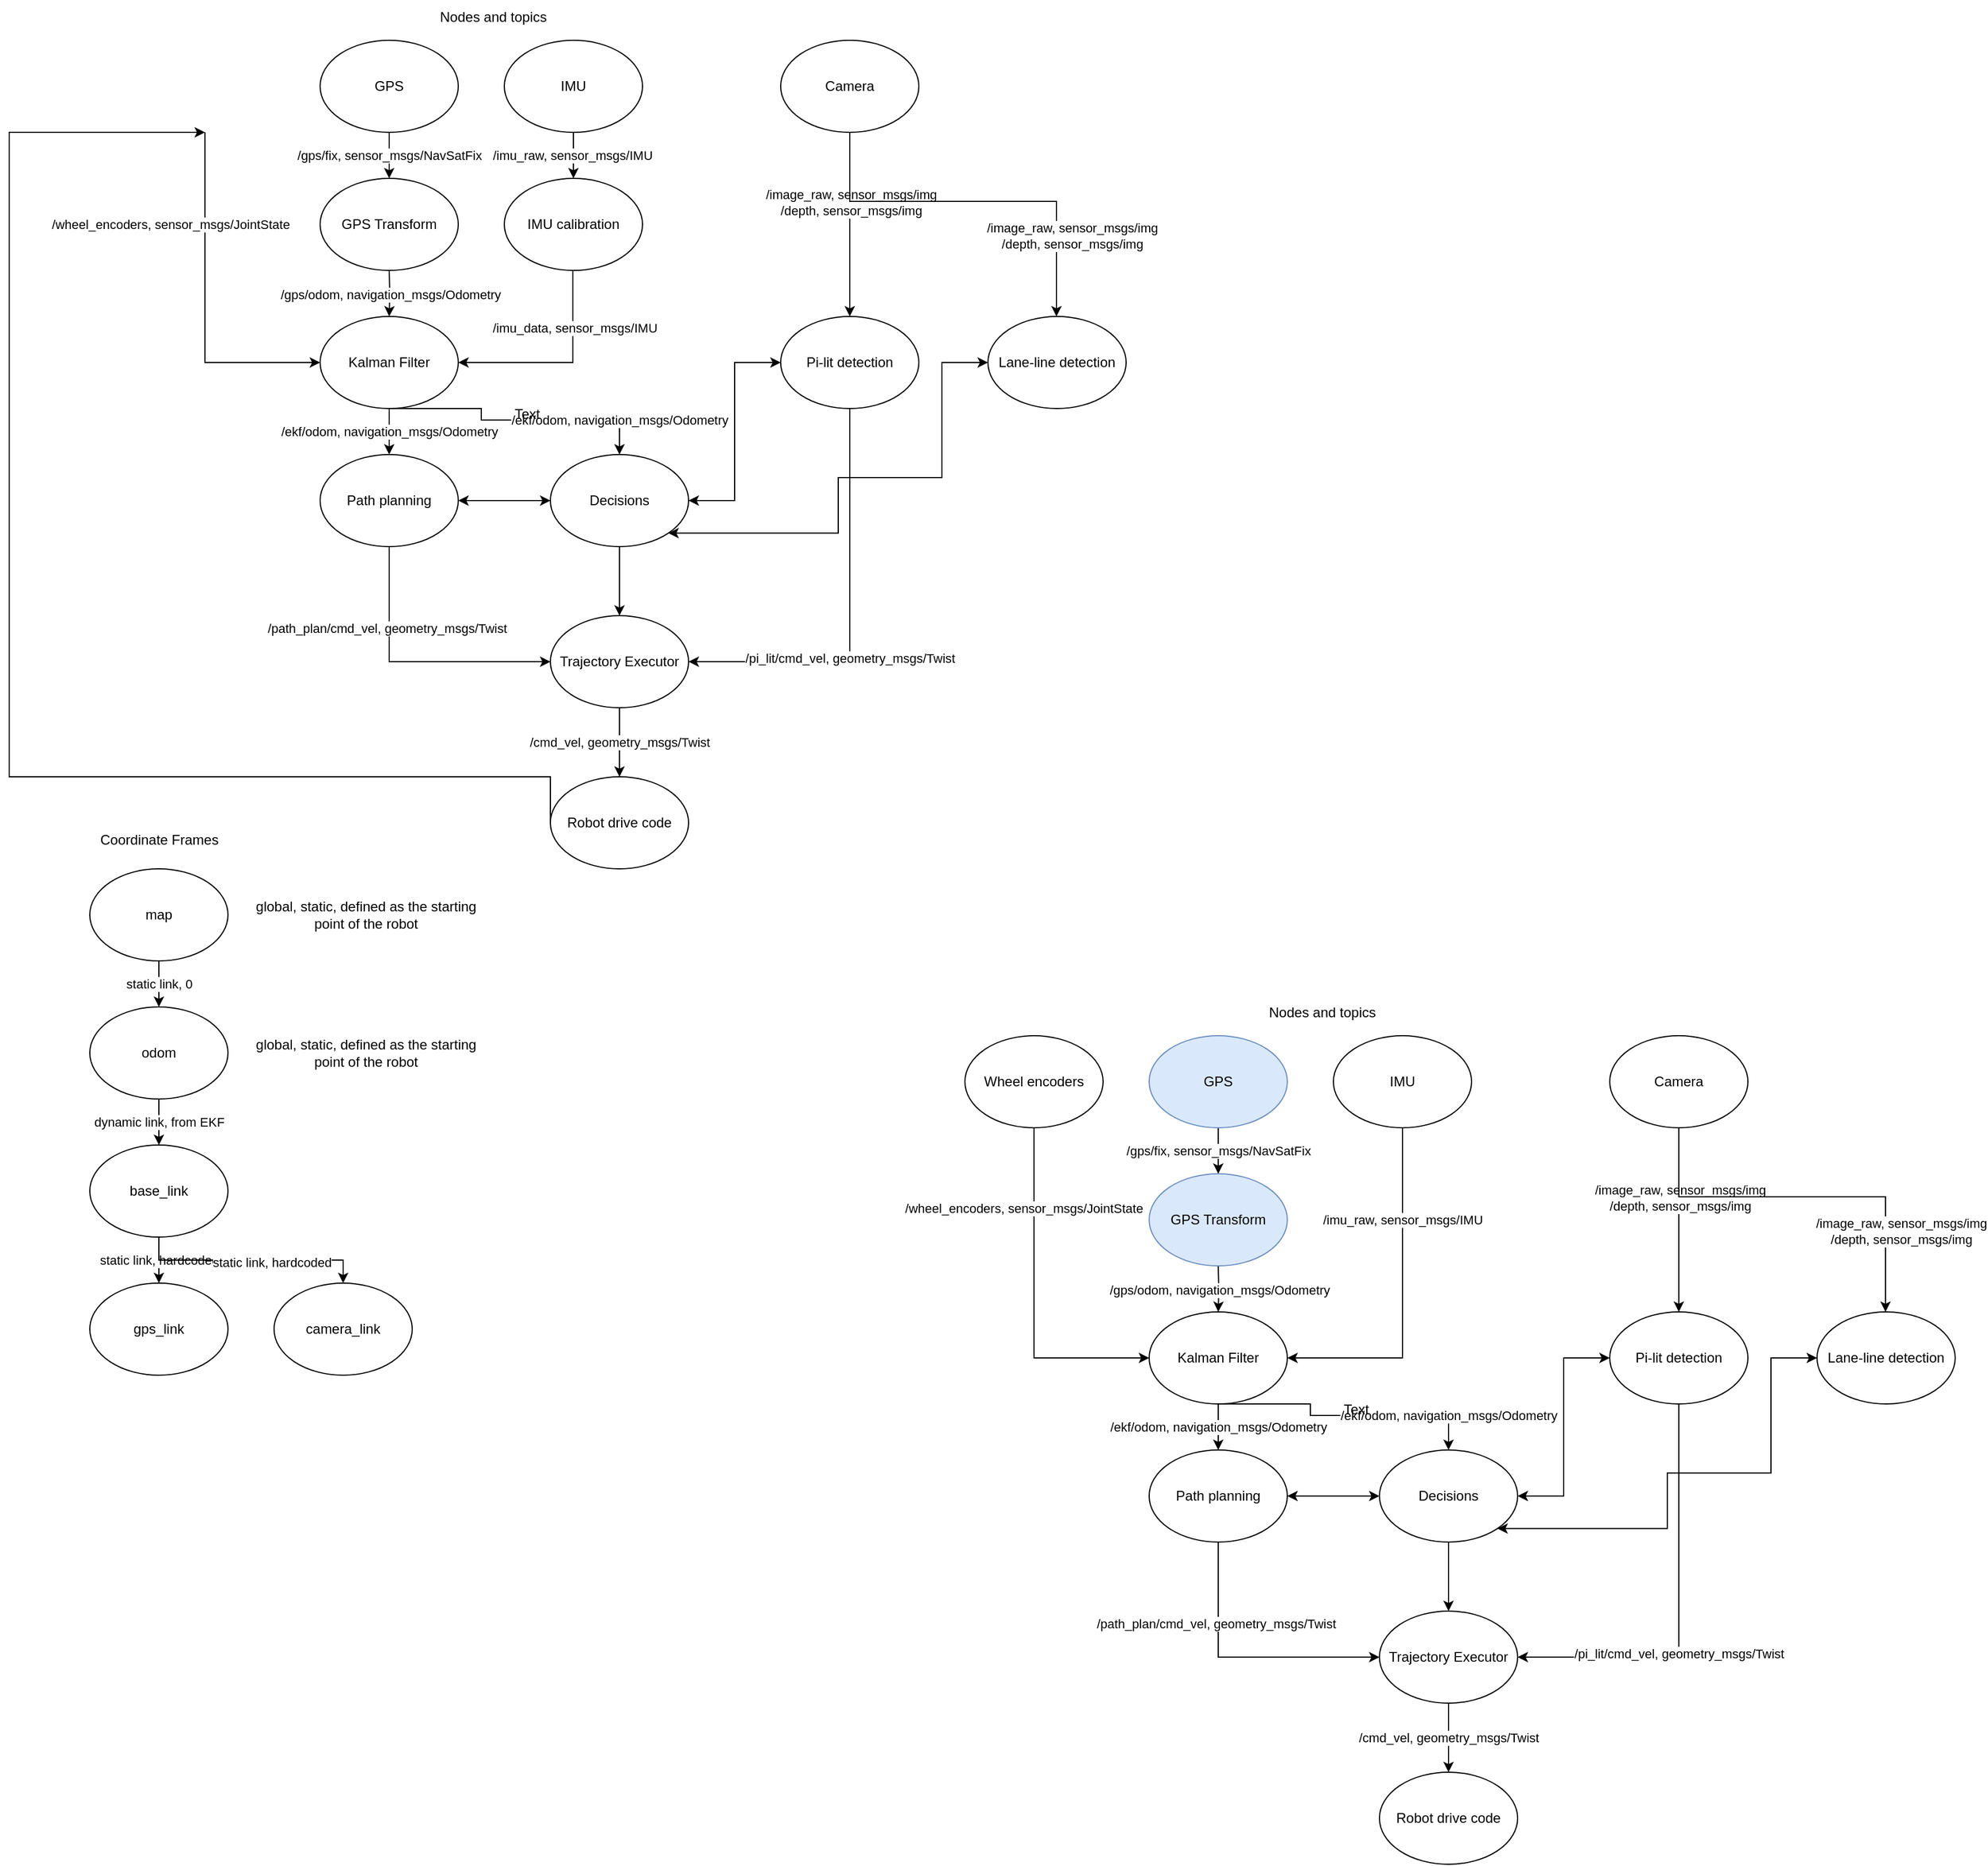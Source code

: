 <mxfile version="20.0.4" type="github">
  <diagram id="-LwDsGsTim9Ij8BkWzet" name="Page-1">
    <mxGraphModel dx="1350" dy="793" grid="1" gridSize="10" guides="1" tooltips="1" connect="1" arrows="1" fold="1" page="1" pageScale="1" pageWidth="2000" pageHeight="2000" math="0" shadow="0">
      <root>
        <mxCell id="0" />
        <mxCell id="1" parent="0" />
        <mxCell id="UofGIAHU9F1FgCIqpLSZ-111" style="edgeStyle=orthogonalEdgeStyle;rounded=0;orthogonalLoop=1;jettySize=auto;html=1;exitX=0;exitY=0.5;exitDx=0;exitDy=0;startArrow=none;startFill=0;" edge="1" parent="1" source="UofGIAHU9F1FgCIqpLSZ-1">
          <mxGeometry relative="1" as="geometry">
            <mxPoint x="320" y="120" as="targetPoint" />
            <Array as="points">
              <mxPoint x="620" y="680" />
              <mxPoint x="150" y="680" />
              <mxPoint x="150" y="120" />
            </Array>
          </mxGeometry>
        </mxCell>
        <mxCell id="UofGIAHU9F1FgCIqpLSZ-1" value="Robot drive code" style="ellipse;whiteSpace=wrap;html=1;" vertex="1" parent="1">
          <mxGeometry x="620" y="680" width="120" height="80" as="geometry" />
        </mxCell>
        <mxCell id="UofGIAHU9F1FgCIqpLSZ-18" value="/cmd_vel, geometry_msgs/Twist" style="edgeStyle=orthogonalEdgeStyle;rounded=0;orthogonalLoop=1;jettySize=auto;html=1;exitX=0.5;exitY=1;exitDx=0;exitDy=0;entryX=0.5;entryY=0;entryDx=0;entryDy=0;" edge="1" parent="1" source="UofGIAHU9F1FgCIqpLSZ-34" target="UofGIAHU9F1FgCIqpLSZ-1">
          <mxGeometry relative="1" as="geometry">
            <mxPoint x="480" y="530" as="targetPoint" />
          </mxGeometry>
        </mxCell>
        <mxCell id="UofGIAHU9F1FgCIqpLSZ-35" style="edgeStyle=orthogonalEdgeStyle;rounded=0;orthogonalLoop=1;jettySize=auto;html=1;exitX=0.5;exitY=1;exitDx=0;exitDy=0;entryX=0;entryY=0.5;entryDx=0;entryDy=0;" edge="1" parent="1" source="UofGIAHU9F1FgCIqpLSZ-2" target="UofGIAHU9F1FgCIqpLSZ-34">
          <mxGeometry relative="1" as="geometry" />
        </mxCell>
        <mxCell id="UofGIAHU9F1FgCIqpLSZ-36" value="/path_plan/cmd_vel, geometry_msgs/Twist" style="edgeLabel;html=1;align=center;verticalAlign=middle;resizable=0;points=[];" vertex="1" connectable="0" parent="UofGIAHU9F1FgCIqpLSZ-35">
          <mxGeometry x="-0.408" y="-2" relative="1" as="geometry">
            <mxPoint as="offset" />
          </mxGeometry>
        </mxCell>
        <mxCell id="UofGIAHU9F1FgCIqpLSZ-2" value="&lt;div&gt;Path planning&lt;/div&gt;" style="ellipse;whiteSpace=wrap;html=1;" vertex="1" parent="1">
          <mxGeometry x="420" y="400" width="120" height="80" as="geometry" />
        </mxCell>
        <mxCell id="UofGIAHU9F1FgCIqpLSZ-17" value="/ekf/odom, navigation_msgs/Odometry" style="edgeStyle=orthogonalEdgeStyle;rounded=0;orthogonalLoop=1;jettySize=auto;html=1;exitX=0.5;exitY=1;exitDx=0;exitDy=0;entryX=0.5;entryY=0;entryDx=0;entryDy=0;" edge="1" parent="1" source="UofGIAHU9F1FgCIqpLSZ-3" target="UofGIAHU9F1FgCIqpLSZ-2">
          <mxGeometry relative="1" as="geometry">
            <mxPoint x="590" y="380" as="targetPoint" />
          </mxGeometry>
        </mxCell>
        <mxCell id="UofGIAHU9F1FgCIqpLSZ-3" value="&lt;div&gt;Kalman Filter&lt;/div&gt;" style="ellipse;whiteSpace=wrap;html=1;" vertex="1" parent="1">
          <mxGeometry x="420" y="280" width="120" height="80" as="geometry" />
        </mxCell>
        <mxCell id="UofGIAHU9F1FgCIqpLSZ-13" style="edgeStyle=orthogonalEdgeStyle;rounded=0;orthogonalLoop=1;jettySize=auto;html=1;exitX=0.5;exitY=1;exitDx=0;exitDy=0;entryX=0.5;entryY=0;entryDx=0;entryDy=0;" edge="1" parent="1" source="UofGIAHU9F1FgCIqpLSZ-4" target="UofGIAHU9F1FgCIqpLSZ-107">
          <mxGeometry relative="1" as="geometry" />
        </mxCell>
        <mxCell id="UofGIAHU9F1FgCIqpLSZ-19" value="/imu_raw, sensor_msgs/IMU" style="edgeLabel;html=1;align=center;verticalAlign=middle;resizable=0;points=[];" vertex="1" connectable="0" parent="UofGIAHU9F1FgCIqpLSZ-13">
          <mxGeometry x="-0.213" y="-1" relative="1" as="geometry">
            <mxPoint y="4" as="offset" />
          </mxGeometry>
        </mxCell>
        <mxCell id="UofGIAHU9F1FgCIqpLSZ-4" value="IMU" style="ellipse;whiteSpace=wrap;html=1;" vertex="1" parent="1">
          <mxGeometry x="580" y="40" width="120" height="80" as="geometry" />
        </mxCell>
        <mxCell id="UofGIAHU9F1FgCIqpLSZ-12" value="/gps/fix, sensor_msgs/NavSatFix" style="edgeStyle=orthogonalEdgeStyle;rounded=0;orthogonalLoop=1;jettySize=auto;html=1;exitX=0.5;exitY=1;exitDx=0;exitDy=0;entryX=0.5;entryY=0;entryDx=0;entryDy=0;" edge="1" parent="1" source="UofGIAHU9F1FgCIqpLSZ-5" target="UofGIAHU9F1FgCIqpLSZ-6">
          <mxGeometry relative="1" as="geometry" />
        </mxCell>
        <mxCell id="UofGIAHU9F1FgCIqpLSZ-5" value="GPS" style="ellipse;whiteSpace=wrap;html=1;" vertex="1" parent="1">
          <mxGeometry x="420" y="40" width="120" height="80" as="geometry" />
        </mxCell>
        <mxCell id="UofGIAHU9F1FgCIqpLSZ-11" value="/gps/odom, navigation_msgs/Odometry" style="edgeStyle=orthogonalEdgeStyle;rounded=0;orthogonalLoop=1;jettySize=auto;html=1;exitX=0.5;exitY=1;exitDx=0;exitDy=0;entryX=0.5;entryY=0;entryDx=0;entryDy=0;" edge="1" parent="1">
          <mxGeometry relative="1" as="geometry">
            <mxPoint x="480" y="240" as="sourcePoint" />
            <mxPoint x="480" y="280" as="targetPoint" />
          </mxGeometry>
        </mxCell>
        <mxCell id="UofGIAHU9F1FgCIqpLSZ-6" value="GPS Transform" style="ellipse;whiteSpace=wrap;html=1;" vertex="1" parent="1">
          <mxGeometry x="420" y="160" width="120" height="80" as="geometry" />
        </mxCell>
        <mxCell id="UofGIAHU9F1FgCIqpLSZ-10" style="edgeStyle=orthogonalEdgeStyle;rounded=0;orthogonalLoop=1;jettySize=auto;html=1;exitX=0.5;exitY=1;exitDx=0;exitDy=0;entryX=0;entryY=0.5;entryDx=0;entryDy=0;" edge="1" parent="1" target="UofGIAHU9F1FgCIqpLSZ-3">
          <mxGeometry relative="1" as="geometry">
            <mxPoint x="320" y="120" as="sourcePoint" />
            <Array as="points">
              <mxPoint x="320" y="320" />
            </Array>
          </mxGeometry>
        </mxCell>
        <mxCell id="UofGIAHU9F1FgCIqpLSZ-20" value="&lt;div&gt;/wheel_encoders, sensor_msgs/JointState&lt;/div&gt;" style="edgeLabel;html=1;align=center;verticalAlign=middle;resizable=0;points=[];" vertex="1" connectable="0" parent="UofGIAHU9F1FgCIqpLSZ-10">
          <mxGeometry x="-0.533" y="5" relative="1" as="geometry">
            <mxPoint x="-35" y="10" as="offset" />
          </mxGeometry>
        </mxCell>
        <mxCell id="UofGIAHU9F1FgCIqpLSZ-25" style="edgeStyle=orthogonalEdgeStyle;rounded=0;orthogonalLoop=1;jettySize=auto;html=1;exitX=0.5;exitY=1;exitDx=0;exitDy=0;entryX=0.5;entryY=0;entryDx=0;entryDy=0;" edge="1" parent="1" source="UofGIAHU9F1FgCIqpLSZ-21" target="UofGIAHU9F1FgCIqpLSZ-22">
          <mxGeometry relative="1" as="geometry">
            <Array as="points">
              <mxPoint x="880" y="220" />
              <mxPoint x="880" y="220" />
            </Array>
          </mxGeometry>
        </mxCell>
        <mxCell id="UofGIAHU9F1FgCIqpLSZ-37" value="&lt;div&gt;/image_raw, sensor_msgs/img&lt;/div&gt;&lt;div&gt;/depth, sensor_msgs/img&lt;br&gt;&lt;/div&gt;" style="edgeLabel;html=1;align=center;verticalAlign=middle;resizable=0;points=[];" vertex="1" connectable="0" parent="UofGIAHU9F1FgCIqpLSZ-25">
          <mxGeometry x="-0.237" y="1" relative="1" as="geometry">
            <mxPoint as="offset" />
          </mxGeometry>
        </mxCell>
        <mxCell id="UofGIAHU9F1FgCIqpLSZ-21" value="Camera" style="ellipse;whiteSpace=wrap;html=1;" vertex="1" parent="1">
          <mxGeometry x="820" y="40" width="120" height="80" as="geometry" />
        </mxCell>
        <mxCell id="UofGIAHU9F1FgCIqpLSZ-26" style="edgeStyle=orthogonalEdgeStyle;rounded=0;orthogonalLoop=1;jettySize=auto;html=1;exitX=0.5;exitY=1;exitDx=0;exitDy=0;entryX=1;entryY=0.5;entryDx=0;entryDy=0;" edge="1" parent="1" source="UofGIAHU9F1FgCIqpLSZ-22" target="UofGIAHU9F1FgCIqpLSZ-34">
          <mxGeometry relative="1" as="geometry" />
        </mxCell>
        <mxCell id="UofGIAHU9F1FgCIqpLSZ-27" value="/pi_lit/cmd_vel, geometry_msgs/Twist" style="edgeLabel;html=1;align=center;verticalAlign=middle;resizable=0;points=[];" vertex="1" connectable="0" parent="UofGIAHU9F1FgCIqpLSZ-26">
          <mxGeometry x="0.204" relative="1" as="geometry">
            <mxPoint as="offset" />
          </mxGeometry>
        </mxCell>
        <mxCell id="UofGIAHU9F1FgCIqpLSZ-30" style="edgeStyle=orthogonalEdgeStyle;rounded=0;orthogonalLoop=1;jettySize=auto;html=1;entryX=0;entryY=0.5;entryDx=0;entryDy=0;exitX=1;exitY=0.5;exitDx=0;exitDy=0;startArrow=classic;startFill=1;" edge="1" parent="1" source="UofGIAHU9F1FgCIqpLSZ-28" target="UofGIAHU9F1FgCIqpLSZ-22">
          <mxGeometry relative="1" as="geometry">
            <mxPoint x="740" y="330" as="sourcePoint" />
          </mxGeometry>
        </mxCell>
        <mxCell id="UofGIAHU9F1FgCIqpLSZ-22" value="Pi-lit detection" style="ellipse;whiteSpace=wrap;html=1;" vertex="1" parent="1">
          <mxGeometry x="820" y="280" width="120" height="80" as="geometry" />
        </mxCell>
        <mxCell id="UofGIAHU9F1FgCIqpLSZ-33" style="edgeStyle=orthogonalEdgeStyle;rounded=0;orthogonalLoop=1;jettySize=auto;html=1;exitX=0;exitY=0.5;exitDx=0;exitDy=0;entryX=1;entryY=0.5;entryDx=0;entryDy=0;startArrow=classic;startFill=1;" edge="1" parent="1" source="UofGIAHU9F1FgCIqpLSZ-28" target="UofGIAHU9F1FgCIqpLSZ-2">
          <mxGeometry relative="1" as="geometry" />
        </mxCell>
        <mxCell id="UofGIAHU9F1FgCIqpLSZ-40" style="edgeStyle=orthogonalEdgeStyle;rounded=0;orthogonalLoop=1;jettySize=auto;html=1;exitX=1;exitY=1;exitDx=0;exitDy=0;entryX=0;entryY=0.5;entryDx=0;entryDy=0;startArrow=classic;startFill=1;" edge="1" parent="1" source="UofGIAHU9F1FgCIqpLSZ-28" target="UofGIAHU9F1FgCIqpLSZ-29">
          <mxGeometry relative="1" as="geometry">
            <Array as="points">
              <mxPoint x="870" y="468" />
              <mxPoint x="870" y="420" />
              <mxPoint x="960" y="420" />
              <mxPoint x="960" y="320" />
            </Array>
          </mxGeometry>
        </mxCell>
        <mxCell id="UofGIAHU9F1FgCIqpLSZ-46" style="edgeStyle=orthogonalEdgeStyle;rounded=0;orthogonalLoop=1;jettySize=auto;html=1;exitX=0.5;exitY=1;exitDx=0;exitDy=0;entryX=0.5;entryY=0;entryDx=0;entryDy=0;startArrow=none;startFill=0;" edge="1" parent="1" source="UofGIAHU9F1FgCIqpLSZ-28" target="UofGIAHU9F1FgCIqpLSZ-34">
          <mxGeometry relative="1" as="geometry" />
        </mxCell>
        <mxCell id="UofGIAHU9F1FgCIqpLSZ-28" value="Decisions" style="ellipse;whiteSpace=wrap;html=1;" vertex="1" parent="1">
          <mxGeometry x="620" y="400" width="120" height="80" as="geometry" />
        </mxCell>
        <mxCell id="UofGIAHU9F1FgCIqpLSZ-29" value="Lane-line detection" style="ellipse;whiteSpace=wrap;html=1;" vertex="1" parent="1">
          <mxGeometry x="1000" y="280" width="120" height="80" as="geometry" />
        </mxCell>
        <mxCell id="UofGIAHU9F1FgCIqpLSZ-34" value="Trajectory Executor" style="ellipse;whiteSpace=wrap;html=1;" vertex="1" parent="1">
          <mxGeometry x="620" y="540" width="120" height="80" as="geometry" />
        </mxCell>
        <mxCell id="UofGIAHU9F1FgCIqpLSZ-38" style="edgeStyle=orthogonalEdgeStyle;rounded=0;orthogonalLoop=1;jettySize=auto;html=1;entryX=0.5;entryY=0;entryDx=0;entryDy=0;" edge="1" parent="1">
          <mxGeometry relative="1" as="geometry">
            <mxPoint x="880" y="120" as="sourcePoint" />
            <mxPoint x="1059.5" y="280" as="targetPoint" />
            <Array as="points">
              <mxPoint x="880" y="180" />
              <mxPoint x="1060" y="180" />
            </Array>
          </mxGeometry>
        </mxCell>
        <mxCell id="UofGIAHU9F1FgCIqpLSZ-39" value="&lt;div&gt;/image_raw, sensor_msgs/img&lt;/div&gt;&lt;div&gt;/depth, sensor_msgs/img&lt;br&gt;&lt;/div&gt;" style="edgeLabel;html=1;align=center;verticalAlign=middle;resizable=0;points=[];" vertex="1" connectable="0" parent="UofGIAHU9F1FgCIqpLSZ-38">
          <mxGeometry x="-0.237" y="1" relative="1" as="geometry">
            <mxPoint x="123" y="31" as="offset" />
          </mxGeometry>
        </mxCell>
        <mxCell id="UofGIAHU9F1FgCIqpLSZ-43" value="/ekf/odom, navigation_msgs/Odometry" style="edgeStyle=orthogonalEdgeStyle;rounded=0;orthogonalLoop=1;jettySize=auto;html=1;entryX=0.5;entryY=0;entryDx=0;entryDy=0;exitX=0.5;exitY=1;exitDx=0;exitDy=0;" edge="1" parent="1" source="UofGIAHU9F1FgCIqpLSZ-3">
          <mxGeometry x="0.75" relative="1" as="geometry">
            <mxPoint x="560" y="350" as="sourcePoint" />
            <mxPoint x="680" y="400" as="targetPoint" />
            <Array as="points">
              <mxPoint x="560" y="360" />
              <mxPoint x="560" y="370" />
              <mxPoint x="680" y="370" />
            </Array>
            <mxPoint as="offset" />
          </mxGeometry>
        </mxCell>
        <mxCell id="UofGIAHU9F1FgCIqpLSZ-52" value="&lt;div&gt;static link, 0&lt;/div&gt;" style="edgeStyle=orthogonalEdgeStyle;rounded=0;orthogonalLoop=1;jettySize=auto;html=1;exitX=0.5;exitY=1;exitDx=0;exitDy=0;entryX=0.5;entryY=0;entryDx=0;entryDy=0;startArrow=none;startFill=0;" edge="1" parent="1" source="UofGIAHU9F1FgCIqpLSZ-49" target="UofGIAHU9F1FgCIqpLSZ-50">
          <mxGeometry relative="1" as="geometry" />
        </mxCell>
        <mxCell id="UofGIAHU9F1FgCIqpLSZ-49" value="map" style="ellipse;whiteSpace=wrap;html=1;" vertex="1" parent="1">
          <mxGeometry x="220" y="760" width="120" height="80" as="geometry" />
        </mxCell>
        <mxCell id="UofGIAHU9F1FgCIqpLSZ-53" value="dynamic link, from EKF" style="edgeStyle=orthogonalEdgeStyle;rounded=0;orthogonalLoop=1;jettySize=auto;html=1;exitX=0.5;exitY=1;exitDx=0;exitDy=0;entryX=0.5;entryY=0;entryDx=0;entryDy=0;startArrow=none;startFill=0;" edge="1" parent="1" source="UofGIAHU9F1FgCIqpLSZ-50" target="UofGIAHU9F1FgCIqpLSZ-51">
          <mxGeometry relative="1" as="geometry" />
        </mxCell>
        <mxCell id="UofGIAHU9F1FgCIqpLSZ-50" value="odom" style="ellipse;whiteSpace=wrap;html=1;" vertex="1" parent="1">
          <mxGeometry x="220" y="880" width="120" height="80" as="geometry" />
        </mxCell>
        <mxCell id="UofGIAHU9F1FgCIqpLSZ-59" value="static link, hardcoded" style="edgeStyle=orthogonalEdgeStyle;rounded=0;orthogonalLoop=1;jettySize=auto;html=1;exitX=0.5;exitY=1;exitDx=0;exitDy=0;entryX=0.5;entryY=0;entryDx=0;entryDy=0;startArrow=none;startFill=0;" edge="1" parent="1" source="UofGIAHU9F1FgCIqpLSZ-51" target="UofGIAHU9F1FgCIqpLSZ-55">
          <mxGeometry relative="1" as="geometry" />
        </mxCell>
        <mxCell id="UofGIAHU9F1FgCIqpLSZ-60" style="edgeStyle=orthogonalEdgeStyle;rounded=0;orthogonalLoop=1;jettySize=auto;html=1;exitX=0.5;exitY=1;exitDx=0;exitDy=0;entryX=0.5;entryY=0;entryDx=0;entryDy=0;startArrow=none;startFill=0;" edge="1" parent="1" source="UofGIAHU9F1FgCIqpLSZ-51" target="UofGIAHU9F1FgCIqpLSZ-56">
          <mxGeometry relative="1" as="geometry" />
        </mxCell>
        <mxCell id="UofGIAHU9F1FgCIqpLSZ-64" value="static link, hardcoded" style="edgeLabel;html=1;align=center;verticalAlign=middle;resizable=0;points=[];" vertex="1" connectable="0" parent="UofGIAHU9F1FgCIqpLSZ-60">
          <mxGeometry x="0.18" y="-2" relative="1" as="geometry">
            <mxPoint as="offset" />
          </mxGeometry>
        </mxCell>
        <mxCell id="UofGIAHU9F1FgCIqpLSZ-51" value="base_link" style="ellipse;whiteSpace=wrap;html=1;" vertex="1" parent="1">
          <mxGeometry x="220" y="1000" width="120" height="80" as="geometry" />
        </mxCell>
        <mxCell id="UofGIAHU9F1FgCIqpLSZ-55" value="gps_link" style="ellipse;whiteSpace=wrap;html=1;" vertex="1" parent="1">
          <mxGeometry x="220" y="1120" width="120" height="80" as="geometry" />
        </mxCell>
        <mxCell id="UofGIAHU9F1FgCIqpLSZ-56" value="camera_link" style="ellipse;whiteSpace=wrap;html=1;" vertex="1" parent="1">
          <mxGeometry x="380" y="1120" width="120" height="80" as="geometry" />
        </mxCell>
        <mxCell id="UofGIAHU9F1FgCIqpLSZ-62" value="Text" style="text;html=1;strokeColor=none;fillColor=none;align=center;verticalAlign=middle;whiteSpace=wrap;rounded=0;" vertex="1" parent="1">
          <mxGeometry x="570" y="350" width="60" height="30" as="geometry" />
        </mxCell>
        <mxCell id="UofGIAHU9F1FgCIqpLSZ-65" value="Coordinate Frames" style="text;html=1;align=center;verticalAlign=middle;resizable=0;points=[];autosize=1;strokeColor=none;fillColor=none;" vertex="1" parent="1">
          <mxGeometry x="215" y="720" width="130" height="30" as="geometry" />
        </mxCell>
        <mxCell id="UofGIAHU9F1FgCIqpLSZ-66" value="Nodes and topics" style="text;html=1;align=center;verticalAlign=middle;resizable=0;points=[];autosize=1;strokeColor=none;fillColor=none;" vertex="1" parent="1">
          <mxGeometry x="510" y="5" width="120" height="30" as="geometry" />
        </mxCell>
        <mxCell id="UofGIAHU9F1FgCIqpLSZ-67" value="Robot drive code" style="ellipse;whiteSpace=wrap;html=1;" vertex="1" parent="1">
          <mxGeometry x="1340" y="1545" width="120" height="80" as="geometry" />
        </mxCell>
        <mxCell id="UofGIAHU9F1FgCIqpLSZ-68" value="/cmd_vel, geometry_msgs/Twist" style="edgeStyle=orthogonalEdgeStyle;rounded=0;orthogonalLoop=1;jettySize=auto;html=1;exitX=0.5;exitY=1;exitDx=0;exitDy=0;entryX=0.5;entryY=0;entryDx=0;entryDy=0;" edge="1" source="UofGIAHU9F1FgCIqpLSZ-96" target="UofGIAHU9F1FgCIqpLSZ-67" parent="1">
          <mxGeometry relative="1" as="geometry">
            <mxPoint x="1200" y="1395" as="targetPoint" />
          </mxGeometry>
        </mxCell>
        <mxCell id="UofGIAHU9F1FgCIqpLSZ-69" style="edgeStyle=orthogonalEdgeStyle;rounded=0;orthogonalLoop=1;jettySize=auto;html=1;exitX=0.5;exitY=1;exitDx=0;exitDy=0;entryX=0;entryY=0.5;entryDx=0;entryDy=0;" edge="1" source="UofGIAHU9F1FgCIqpLSZ-71" target="UofGIAHU9F1FgCIqpLSZ-96" parent="1">
          <mxGeometry relative="1" as="geometry" />
        </mxCell>
        <mxCell id="UofGIAHU9F1FgCIqpLSZ-70" value="/path_plan/cmd_vel, geometry_msgs/Twist" style="edgeLabel;html=1;align=center;verticalAlign=middle;resizable=0;points=[];" vertex="1" connectable="0" parent="UofGIAHU9F1FgCIqpLSZ-69">
          <mxGeometry x="-0.408" y="-2" relative="1" as="geometry">
            <mxPoint as="offset" />
          </mxGeometry>
        </mxCell>
        <mxCell id="UofGIAHU9F1FgCIqpLSZ-71" value="&lt;div&gt;Path planning&lt;/div&gt;" style="ellipse;whiteSpace=wrap;html=1;" vertex="1" parent="1">
          <mxGeometry x="1140" y="1265" width="120" height="80" as="geometry" />
        </mxCell>
        <mxCell id="UofGIAHU9F1FgCIqpLSZ-72" value="/ekf/odom, navigation_msgs/Odometry" style="edgeStyle=orthogonalEdgeStyle;rounded=0;orthogonalLoop=1;jettySize=auto;html=1;exitX=0.5;exitY=1;exitDx=0;exitDy=0;entryX=0.5;entryY=0;entryDx=0;entryDy=0;" edge="1" source="UofGIAHU9F1FgCIqpLSZ-73" target="UofGIAHU9F1FgCIqpLSZ-71" parent="1">
          <mxGeometry relative="1" as="geometry">
            <mxPoint x="1310" y="1245" as="targetPoint" />
          </mxGeometry>
        </mxCell>
        <mxCell id="UofGIAHU9F1FgCIqpLSZ-73" value="&lt;div&gt;Kalman Filter&lt;/div&gt;" style="ellipse;whiteSpace=wrap;html=1;" vertex="1" parent="1">
          <mxGeometry x="1140" y="1145" width="120" height="80" as="geometry" />
        </mxCell>
        <mxCell id="UofGIAHU9F1FgCIqpLSZ-74" style="edgeStyle=orthogonalEdgeStyle;rounded=0;orthogonalLoop=1;jettySize=auto;html=1;exitX=0.5;exitY=1;exitDx=0;exitDy=0;entryX=1;entryY=0.5;entryDx=0;entryDy=0;" edge="1" source="UofGIAHU9F1FgCIqpLSZ-76" target="UofGIAHU9F1FgCIqpLSZ-73" parent="1">
          <mxGeometry relative="1" as="geometry" />
        </mxCell>
        <mxCell id="UofGIAHU9F1FgCIqpLSZ-75" value="/imu_raw, sensor_msgs/IMU" style="edgeLabel;html=1;align=center;verticalAlign=middle;resizable=0;points=[];" vertex="1" connectable="0" parent="UofGIAHU9F1FgCIqpLSZ-74">
          <mxGeometry x="-0.213" y="-1" relative="1" as="geometry">
            <mxPoint x="1" y="-38" as="offset" />
          </mxGeometry>
        </mxCell>
        <mxCell id="UofGIAHU9F1FgCIqpLSZ-76" value="IMU" style="ellipse;whiteSpace=wrap;html=1;" vertex="1" parent="1">
          <mxGeometry x="1300" y="905" width="120" height="80" as="geometry" />
        </mxCell>
        <mxCell id="UofGIAHU9F1FgCIqpLSZ-77" value="/gps/fix, sensor_msgs/NavSatFix" style="edgeStyle=orthogonalEdgeStyle;rounded=0;orthogonalLoop=1;jettySize=auto;html=1;exitX=0.5;exitY=1;exitDx=0;exitDy=0;entryX=0.5;entryY=0;entryDx=0;entryDy=0;" edge="1" source="UofGIAHU9F1FgCIqpLSZ-78" target="UofGIAHU9F1FgCIqpLSZ-80" parent="1">
          <mxGeometry relative="1" as="geometry" />
        </mxCell>
        <mxCell id="UofGIAHU9F1FgCIqpLSZ-78" value="GPS" style="ellipse;whiteSpace=wrap;html=1;fillColor=#dae8fc;strokeColor=#6c8ebf;" vertex="1" parent="1">
          <mxGeometry x="1140" y="905" width="120" height="80" as="geometry" />
        </mxCell>
        <mxCell id="UofGIAHU9F1FgCIqpLSZ-79" value="/gps/odom, navigation_msgs/Odometry" style="edgeStyle=orthogonalEdgeStyle;rounded=0;orthogonalLoop=1;jettySize=auto;html=1;exitX=0.5;exitY=1;exitDx=0;exitDy=0;entryX=0.5;entryY=0;entryDx=0;entryDy=0;" edge="1" parent="1">
          <mxGeometry relative="1" as="geometry">
            <mxPoint x="1200" y="1105" as="sourcePoint" />
            <mxPoint x="1200" y="1145" as="targetPoint" />
          </mxGeometry>
        </mxCell>
        <mxCell id="UofGIAHU9F1FgCIqpLSZ-80" value="GPS Transform" style="ellipse;whiteSpace=wrap;html=1;fillColor=#dae8fc;strokeColor=#6c8ebf;" vertex="1" parent="1">
          <mxGeometry x="1140" y="1025" width="120" height="80" as="geometry" />
        </mxCell>
        <mxCell id="UofGIAHU9F1FgCIqpLSZ-81" style="edgeStyle=orthogonalEdgeStyle;rounded=0;orthogonalLoop=1;jettySize=auto;html=1;exitX=0.5;exitY=1;exitDx=0;exitDy=0;entryX=0;entryY=0.5;entryDx=0;entryDy=0;" edge="1" source="UofGIAHU9F1FgCIqpLSZ-83" target="UofGIAHU9F1FgCIqpLSZ-73" parent="1">
          <mxGeometry relative="1" as="geometry" />
        </mxCell>
        <mxCell id="UofGIAHU9F1FgCIqpLSZ-82" value="&lt;div&gt;/wheel_encoders, sensor_msgs/JointState&lt;/div&gt;" style="edgeLabel;html=1;align=center;verticalAlign=middle;resizable=0;points=[];" vertex="1" connectable="0" parent="UofGIAHU9F1FgCIqpLSZ-81">
          <mxGeometry x="-0.533" y="5" relative="1" as="geometry">
            <mxPoint x="-14" as="offset" />
          </mxGeometry>
        </mxCell>
        <mxCell id="UofGIAHU9F1FgCIqpLSZ-83" value="&lt;div&gt;Wheel encoders&lt;/div&gt;" style="ellipse;whiteSpace=wrap;html=1;" vertex="1" parent="1">
          <mxGeometry x="980" y="905" width="120" height="80" as="geometry" />
        </mxCell>
        <mxCell id="UofGIAHU9F1FgCIqpLSZ-84" style="edgeStyle=orthogonalEdgeStyle;rounded=0;orthogonalLoop=1;jettySize=auto;html=1;exitX=0.5;exitY=1;exitDx=0;exitDy=0;entryX=0.5;entryY=0;entryDx=0;entryDy=0;" edge="1" source="UofGIAHU9F1FgCIqpLSZ-86" target="UofGIAHU9F1FgCIqpLSZ-90" parent="1">
          <mxGeometry relative="1" as="geometry">
            <Array as="points">
              <mxPoint x="1600" y="1085" />
              <mxPoint x="1600" y="1085" />
            </Array>
          </mxGeometry>
        </mxCell>
        <mxCell id="UofGIAHU9F1FgCIqpLSZ-85" value="&lt;div&gt;/image_raw, sensor_msgs/img&lt;/div&gt;&lt;div&gt;/depth, sensor_msgs/img&lt;br&gt;&lt;/div&gt;" style="edgeLabel;html=1;align=center;verticalAlign=middle;resizable=0;points=[];" vertex="1" connectable="0" parent="UofGIAHU9F1FgCIqpLSZ-84">
          <mxGeometry x="-0.237" y="1" relative="1" as="geometry">
            <mxPoint as="offset" />
          </mxGeometry>
        </mxCell>
        <mxCell id="UofGIAHU9F1FgCIqpLSZ-86" value="Camera" style="ellipse;whiteSpace=wrap;html=1;" vertex="1" parent="1">
          <mxGeometry x="1540" y="905" width="120" height="80" as="geometry" />
        </mxCell>
        <mxCell id="UofGIAHU9F1FgCIqpLSZ-87" style="edgeStyle=orthogonalEdgeStyle;rounded=0;orthogonalLoop=1;jettySize=auto;html=1;exitX=0.5;exitY=1;exitDx=0;exitDy=0;entryX=1;entryY=0.5;entryDx=0;entryDy=0;" edge="1" source="UofGIAHU9F1FgCIqpLSZ-90" target="UofGIAHU9F1FgCIqpLSZ-96" parent="1">
          <mxGeometry relative="1" as="geometry" />
        </mxCell>
        <mxCell id="UofGIAHU9F1FgCIqpLSZ-88" value="/pi_lit/cmd_vel, geometry_msgs/Twist" style="edgeLabel;html=1;align=center;verticalAlign=middle;resizable=0;points=[];" vertex="1" connectable="0" parent="UofGIAHU9F1FgCIqpLSZ-87">
          <mxGeometry x="0.204" relative="1" as="geometry">
            <mxPoint as="offset" />
          </mxGeometry>
        </mxCell>
        <mxCell id="UofGIAHU9F1FgCIqpLSZ-89" style="edgeStyle=orthogonalEdgeStyle;rounded=0;orthogonalLoop=1;jettySize=auto;html=1;entryX=0;entryY=0.5;entryDx=0;entryDy=0;exitX=1;exitY=0.5;exitDx=0;exitDy=0;startArrow=classic;startFill=1;" edge="1" source="UofGIAHU9F1FgCIqpLSZ-94" target="UofGIAHU9F1FgCIqpLSZ-90" parent="1">
          <mxGeometry relative="1" as="geometry">
            <mxPoint x="1460" y="1195" as="sourcePoint" />
          </mxGeometry>
        </mxCell>
        <mxCell id="UofGIAHU9F1FgCIqpLSZ-90" value="Pi-lit detection" style="ellipse;whiteSpace=wrap;html=1;" vertex="1" parent="1">
          <mxGeometry x="1540" y="1145" width="120" height="80" as="geometry" />
        </mxCell>
        <mxCell id="UofGIAHU9F1FgCIqpLSZ-91" style="edgeStyle=orthogonalEdgeStyle;rounded=0;orthogonalLoop=1;jettySize=auto;html=1;exitX=0;exitY=0.5;exitDx=0;exitDy=0;entryX=1;entryY=0.5;entryDx=0;entryDy=0;startArrow=classic;startFill=1;" edge="1" source="UofGIAHU9F1FgCIqpLSZ-94" target="UofGIAHU9F1FgCIqpLSZ-71" parent="1">
          <mxGeometry relative="1" as="geometry" />
        </mxCell>
        <mxCell id="UofGIAHU9F1FgCIqpLSZ-92" style="edgeStyle=orthogonalEdgeStyle;rounded=0;orthogonalLoop=1;jettySize=auto;html=1;exitX=1;exitY=1;exitDx=0;exitDy=0;entryX=0;entryY=0.5;entryDx=0;entryDy=0;startArrow=classic;startFill=1;" edge="1" source="UofGIAHU9F1FgCIqpLSZ-94" target="UofGIAHU9F1FgCIqpLSZ-95" parent="1">
          <mxGeometry relative="1" as="geometry">
            <Array as="points">
              <mxPoint x="1590" y="1333" />
              <mxPoint x="1590" y="1285" />
              <mxPoint x="1680" y="1285" />
              <mxPoint x="1680" y="1185" />
            </Array>
          </mxGeometry>
        </mxCell>
        <mxCell id="UofGIAHU9F1FgCIqpLSZ-93" style="edgeStyle=orthogonalEdgeStyle;rounded=0;orthogonalLoop=1;jettySize=auto;html=1;exitX=0.5;exitY=1;exitDx=0;exitDy=0;entryX=0.5;entryY=0;entryDx=0;entryDy=0;startArrow=none;startFill=0;" edge="1" source="UofGIAHU9F1FgCIqpLSZ-94" target="UofGIAHU9F1FgCIqpLSZ-96" parent="1">
          <mxGeometry relative="1" as="geometry" />
        </mxCell>
        <mxCell id="UofGIAHU9F1FgCIqpLSZ-94" value="Decisions" style="ellipse;whiteSpace=wrap;html=1;" vertex="1" parent="1">
          <mxGeometry x="1340" y="1265" width="120" height="80" as="geometry" />
        </mxCell>
        <mxCell id="UofGIAHU9F1FgCIqpLSZ-95" value="Lane-line detection" style="ellipse;whiteSpace=wrap;html=1;" vertex="1" parent="1">
          <mxGeometry x="1720" y="1145" width="120" height="80" as="geometry" />
        </mxCell>
        <mxCell id="UofGIAHU9F1FgCIqpLSZ-96" value="Trajectory Executor" style="ellipse;whiteSpace=wrap;html=1;" vertex="1" parent="1">
          <mxGeometry x="1340" y="1405" width="120" height="80" as="geometry" />
        </mxCell>
        <mxCell id="UofGIAHU9F1FgCIqpLSZ-97" style="edgeStyle=orthogonalEdgeStyle;rounded=0;orthogonalLoop=1;jettySize=auto;html=1;entryX=0.5;entryY=0;entryDx=0;entryDy=0;" edge="1" parent="1">
          <mxGeometry relative="1" as="geometry">
            <mxPoint x="1600" y="985" as="sourcePoint" />
            <mxPoint x="1779.5" y="1145" as="targetPoint" />
            <Array as="points">
              <mxPoint x="1600" y="1045" />
              <mxPoint x="1780" y="1045" />
            </Array>
          </mxGeometry>
        </mxCell>
        <mxCell id="UofGIAHU9F1FgCIqpLSZ-98" value="&lt;div&gt;/image_raw, sensor_msgs/img&lt;/div&gt;&lt;div&gt;/depth, sensor_msgs/img&lt;br&gt;&lt;/div&gt;" style="edgeLabel;html=1;align=center;verticalAlign=middle;resizable=0;points=[];" vertex="1" connectable="0" parent="UofGIAHU9F1FgCIqpLSZ-97">
          <mxGeometry x="-0.237" y="1" relative="1" as="geometry">
            <mxPoint x="123" y="31" as="offset" />
          </mxGeometry>
        </mxCell>
        <mxCell id="UofGIAHU9F1FgCIqpLSZ-99" value="/ekf/odom, navigation_msgs/Odometry" style="edgeStyle=orthogonalEdgeStyle;rounded=0;orthogonalLoop=1;jettySize=auto;html=1;entryX=0.5;entryY=0;entryDx=0;entryDy=0;exitX=0.5;exitY=1;exitDx=0;exitDy=0;" edge="1" source="UofGIAHU9F1FgCIqpLSZ-73" parent="1">
          <mxGeometry x="0.75" relative="1" as="geometry">
            <mxPoint x="1280" y="1215" as="sourcePoint" />
            <mxPoint x="1400" y="1265" as="targetPoint" />
            <Array as="points">
              <mxPoint x="1280" y="1225" />
              <mxPoint x="1280" y="1235" />
              <mxPoint x="1400" y="1235" />
            </Array>
            <mxPoint as="offset" />
          </mxGeometry>
        </mxCell>
        <mxCell id="UofGIAHU9F1FgCIqpLSZ-100" value="Text" style="text;html=1;strokeColor=none;fillColor=none;align=center;verticalAlign=middle;whiteSpace=wrap;rounded=0;" vertex="1" parent="1">
          <mxGeometry x="1290" y="1215" width="60" height="30" as="geometry" />
        </mxCell>
        <mxCell id="UofGIAHU9F1FgCIqpLSZ-102" value="Nodes and topics" style="text;html=1;align=center;verticalAlign=middle;resizable=0;points=[];autosize=1;strokeColor=none;fillColor=none;" vertex="1" parent="1">
          <mxGeometry x="1230" y="870" width="120" height="30" as="geometry" />
        </mxCell>
        <mxCell id="UofGIAHU9F1FgCIqpLSZ-103" value="global, static, defined as the starting point of the robot" style="text;html=1;strokeColor=none;fillColor=none;align=center;verticalAlign=middle;whiteSpace=wrap;rounded=0;" vertex="1" parent="1">
          <mxGeometry x="360" y="785" width="200" height="30" as="geometry" />
        </mxCell>
        <mxCell id="UofGIAHU9F1FgCIqpLSZ-105" value="global, static, defined as the starting point of the robot" style="text;html=1;strokeColor=none;fillColor=none;align=center;verticalAlign=middle;whiteSpace=wrap;rounded=0;" vertex="1" parent="1">
          <mxGeometry x="360" y="905" width="200" height="30" as="geometry" />
        </mxCell>
        <mxCell id="UofGIAHU9F1FgCIqpLSZ-107" value="IMU calibration" style="ellipse;whiteSpace=wrap;html=1;" vertex="1" parent="1">
          <mxGeometry x="580" y="160" width="120" height="80" as="geometry" />
        </mxCell>
        <mxCell id="UofGIAHU9F1FgCIqpLSZ-109" style="edgeStyle=orthogonalEdgeStyle;rounded=0;orthogonalLoop=1;jettySize=auto;html=1;exitX=0.5;exitY=1;exitDx=0;exitDy=0;entryX=1;entryY=0.5;entryDx=0;entryDy=0;" edge="1" parent="1" target="UofGIAHU9F1FgCIqpLSZ-3">
          <mxGeometry relative="1" as="geometry">
            <mxPoint x="639.5" y="240" as="sourcePoint" />
            <mxPoint x="639.5" y="280" as="targetPoint" />
            <Array as="points">
              <mxPoint x="640" y="320" />
            </Array>
          </mxGeometry>
        </mxCell>
        <mxCell id="UofGIAHU9F1FgCIqpLSZ-110" value="/imu_data, sensor_msgs/IMU" style="edgeLabel;html=1;align=center;verticalAlign=middle;resizable=0;points=[];" vertex="1" connectable="0" parent="UofGIAHU9F1FgCIqpLSZ-109">
          <mxGeometry x="-0.213" y="-1" relative="1" as="geometry">
            <mxPoint x="2" y="-21" as="offset" />
          </mxGeometry>
        </mxCell>
      </root>
    </mxGraphModel>
  </diagram>
</mxfile>
